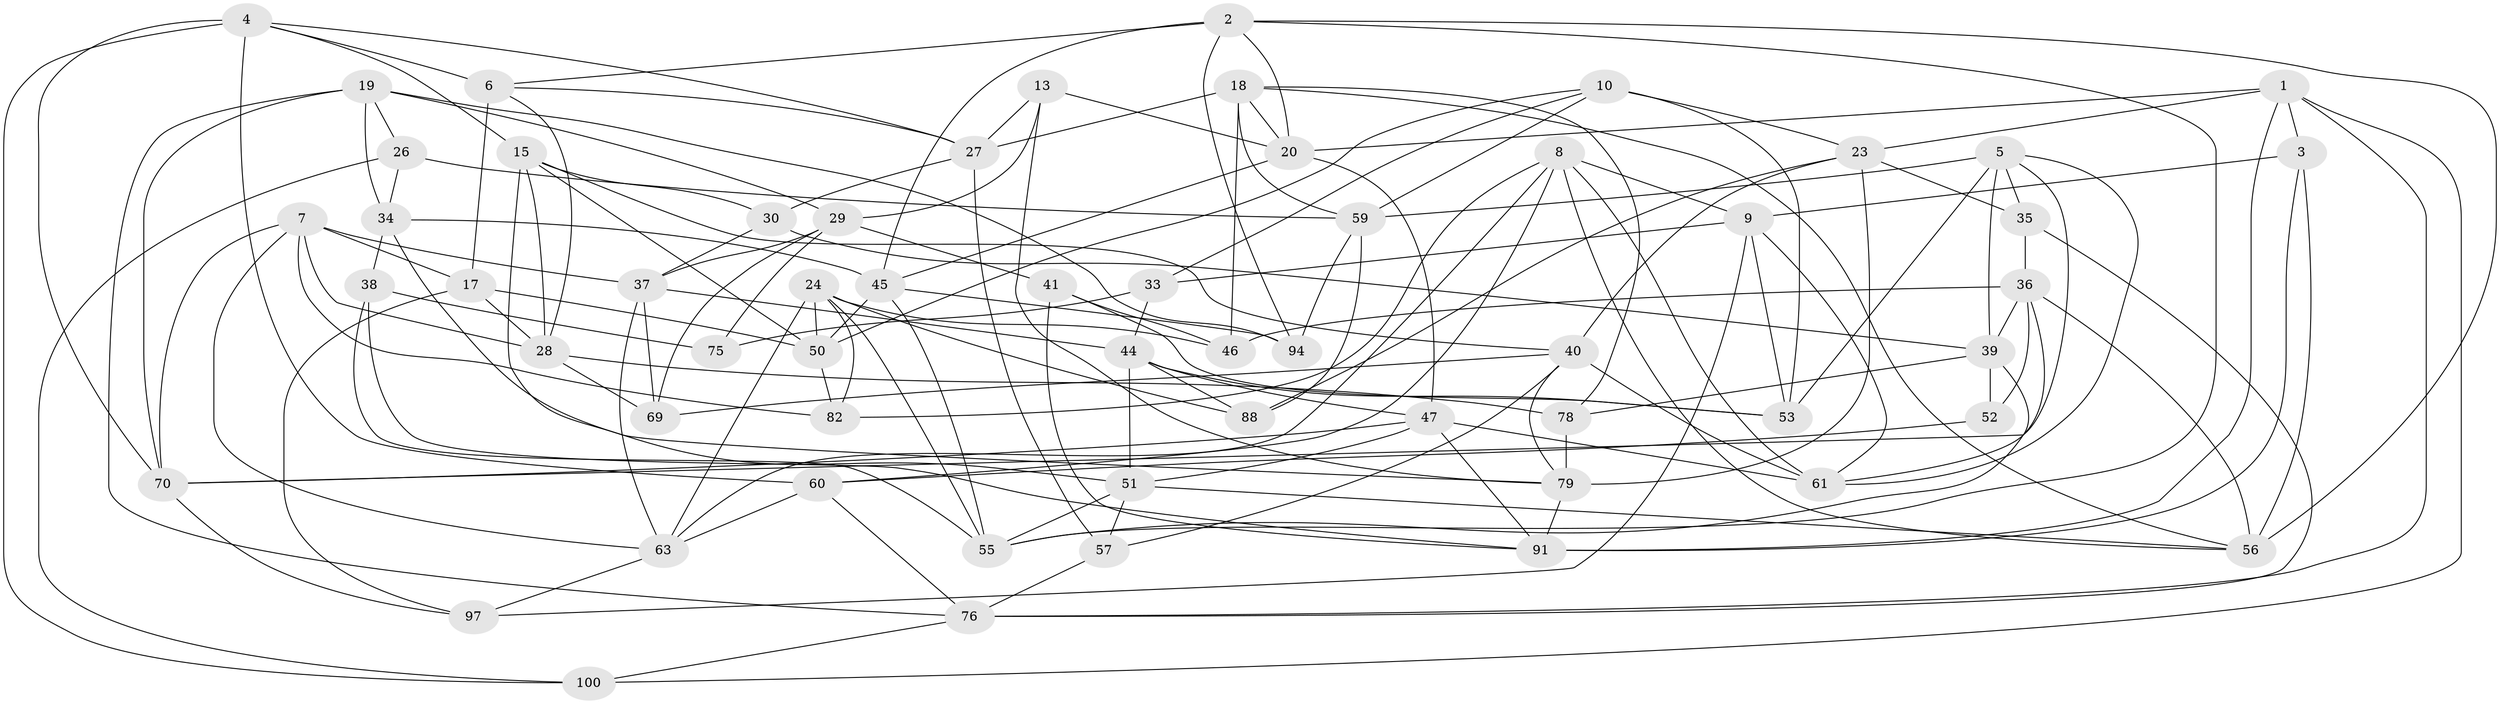 // original degree distribution, {4: 1.0}
// Generated by graph-tools (version 1.1) at 2025/42/03/06/25 10:42:18]
// undirected, 59 vertices, 154 edges
graph export_dot {
graph [start="1"]
  node [color=gray90,style=filled];
  1 [super="+14"];
  2 [super="+85"];
  3;
  4 [super="+58"];
  5 [super="+21"];
  6 [super="+12"];
  7 [super="+54"];
  8 [super="+32"];
  9 [super="+25"];
  10 [super="+11"];
  13;
  15 [super="+16"];
  17 [super="+90"];
  18 [super="+83"];
  19 [super="+22"];
  20 [super="+31"];
  23 [super="+43"];
  24 [super="+49"];
  26;
  27 [super="+48"];
  28 [super="+72"];
  29 [super="+64"];
  30;
  33;
  34 [super="+65"];
  35;
  36 [super="+92"];
  37 [super="+89"];
  38 [super="+42"];
  39 [super="+62"];
  40 [super="+74"];
  41;
  44 [super="+86"];
  45 [super="+98"];
  46;
  47 [super="+77"];
  50 [super="+66"];
  51 [super="+84"];
  52;
  53 [super="+99"];
  55 [super="+67"];
  56 [super="+68"];
  57;
  59 [super="+81"];
  60 [super="+93"];
  61 [super="+95"];
  63 [super="+71"];
  69;
  70 [super="+73"];
  75;
  76 [super="+87"];
  78;
  79 [super="+80"];
  82;
  88;
  91 [super="+96"];
  94;
  97;
  100;
  1 -- 100;
  1 -- 23;
  1 -- 76;
  1 -- 91;
  1 -- 3;
  1 -- 20;
  2 -- 45;
  2 -- 55;
  2 -- 20;
  2 -- 94;
  2 -- 56;
  2 -- 6;
  3 -- 91;
  3 -- 56;
  3 -- 9;
  4 -- 60;
  4 -- 6;
  4 -- 27;
  4 -- 100;
  4 -- 15;
  4 -- 70;
  5 -- 35;
  5 -- 70;
  5 -- 53;
  5 -- 61;
  5 -- 39;
  5 -- 59;
  6 -- 17 [weight=2];
  6 -- 28;
  6 -- 27;
  7 -- 82;
  7 -- 28;
  7 -- 63;
  7 -- 17;
  7 -- 37;
  7 -- 70;
  8 -- 9;
  8 -- 60;
  8 -- 56;
  8 -- 61;
  8 -- 82;
  8 -- 63;
  9 -- 53;
  9 -- 33;
  9 -- 61;
  9 -- 97;
  10 -- 53 [weight=2];
  10 -- 23;
  10 -- 59;
  10 -- 33;
  10 -- 50;
  13 -- 79;
  13 -- 29;
  13 -- 27;
  13 -- 20;
  15 -- 30;
  15 -- 50;
  15 -- 40;
  15 -- 51;
  15 -- 28;
  17 -- 50;
  17 -- 97;
  17 -- 28;
  18 -- 78;
  18 -- 56;
  18 -- 27;
  18 -- 20;
  18 -- 46;
  18 -- 59;
  19 -- 70;
  19 -- 26;
  19 -- 76;
  19 -- 29;
  19 -- 94;
  19 -- 34;
  20 -- 47;
  20 -- 45;
  23 -- 40;
  23 -- 88;
  23 -- 35;
  23 -- 79;
  24 -- 82;
  24 -- 88;
  24 -- 46;
  24 -- 63;
  24 -- 50;
  24 -- 55;
  26 -- 100;
  26 -- 34;
  26 -- 59;
  27 -- 30;
  27 -- 57;
  28 -- 78;
  28 -- 69;
  29 -- 69;
  29 -- 41;
  29 -- 75;
  29 -- 37;
  30 -- 37;
  30 -- 39;
  33 -- 44;
  33 -- 75;
  34 -- 38 [weight=2];
  34 -- 79;
  34 -- 45;
  35 -- 76;
  35 -- 36;
  36 -- 52;
  36 -- 56;
  36 -- 61;
  36 -- 46;
  36 -- 39;
  37 -- 69;
  37 -- 63;
  37 -- 44;
  38 -- 75 [weight=2];
  38 -- 91;
  38 -- 55;
  39 -- 78;
  39 -- 55;
  39 -- 52;
  40 -- 79;
  40 -- 69;
  40 -- 57;
  40 -- 61;
  41 -- 46;
  41 -- 53;
  41 -- 91;
  44 -- 47;
  44 -- 88;
  44 -- 53;
  44 -- 51;
  45 -- 94;
  45 -- 50;
  45 -- 55;
  47 -- 51;
  47 -- 91;
  47 -- 61;
  47 -- 70;
  50 -- 82;
  51 -- 55;
  51 -- 56;
  51 -- 57;
  52 -- 60 [weight=2];
  57 -- 76;
  59 -- 88;
  59 -- 94;
  60 -- 63;
  60 -- 76;
  63 -- 97;
  70 -- 97;
  76 -- 100;
  78 -- 79;
  79 -- 91;
}
